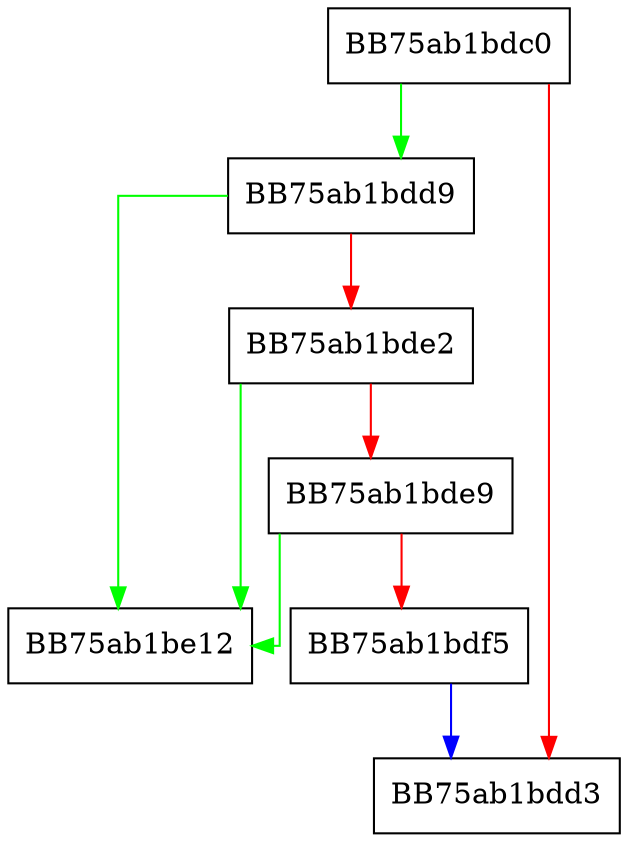 digraph GetScanType {
  node [shape="box"];
  graph [splines=ortho];
  BB75ab1bdc0 -> BB75ab1bdd9 [color="green"];
  BB75ab1bdc0 -> BB75ab1bdd3 [color="red"];
  BB75ab1bdd9 -> BB75ab1be12 [color="green"];
  BB75ab1bdd9 -> BB75ab1bde2 [color="red"];
  BB75ab1bde2 -> BB75ab1be12 [color="green"];
  BB75ab1bde2 -> BB75ab1bde9 [color="red"];
  BB75ab1bde9 -> BB75ab1be12 [color="green"];
  BB75ab1bde9 -> BB75ab1bdf5 [color="red"];
  BB75ab1bdf5 -> BB75ab1bdd3 [color="blue"];
}